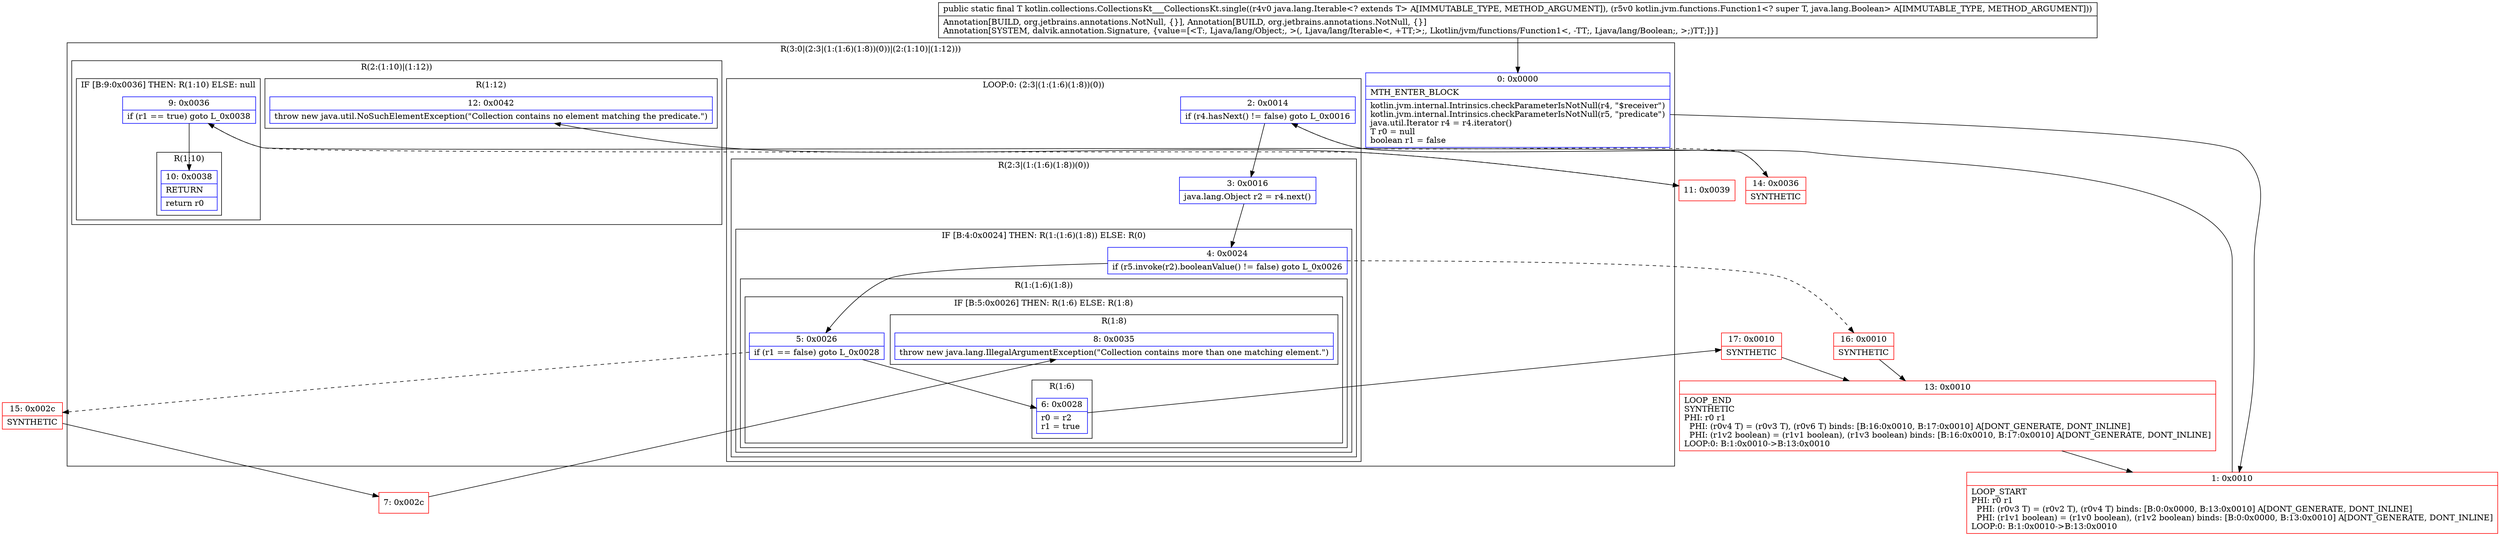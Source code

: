 digraph "CFG forkotlin.collections.CollectionsKt___CollectionsKt.single(Ljava\/lang\/Iterable;Lkotlin\/jvm\/functions\/Function1;)Ljava\/lang\/Object;" {
subgraph cluster_Region_873679635 {
label = "R(3:0|(2:3|(1:(1:6)(1:8))(0))|(2:(1:10)|(1:12)))";
node [shape=record,color=blue];
Node_0 [shape=record,label="{0\:\ 0x0000|MTH_ENTER_BLOCK\l|kotlin.jvm.internal.Intrinsics.checkParameterIsNotNull(r4, \"$receiver\")\lkotlin.jvm.internal.Intrinsics.checkParameterIsNotNull(r5, \"predicate\")\ljava.util.Iterator r4 = r4.iterator()\lT r0 = null\lboolean r1 = false\l}"];
subgraph cluster_LoopRegion_258389607 {
label = "LOOP:0: (2:3|(1:(1:6)(1:8))(0))";
node [shape=record,color=blue];
Node_2 [shape=record,label="{2\:\ 0x0014|if (r4.hasNext() != false) goto L_0x0016\l}"];
subgraph cluster_Region_1094690348 {
label = "R(2:3|(1:(1:6)(1:8))(0))";
node [shape=record,color=blue];
Node_3 [shape=record,label="{3\:\ 0x0016|java.lang.Object r2 = r4.next()\l}"];
subgraph cluster_IfRegion_213968098 {
label = "IF [B:4:0x0024] THEN: R(1:(1:6)(1:8)) ELSE: R(0)";
node [shape=record,color=blue];
Node_4 [shape=record,label="{4\:\ 0x0024|if (r5.invoke(r2).booleanValue() != false) goto L_0x0026\l}"];
subgraph cluster_Region_1323313270 {
label = "R(1:(1:6)(1:8))";
node [shape=record,color=blue];
subgraph cluster_IfRegion_75673194 {
label = "IF [B:5:0x0026] THEN: R(1:6) ELSE: R(1:8)";
node [shape=record,color=blue];
Node_5 [shape=record,label="{5\:\ 0x0026|if (r1 == false) goto L_0x0028\l}"];
subgraph cluster_Region_1317766725 {
label = "R(1:6)";
node [shape=record,color=blue];
Node_6 [shape=record,label="{6\:\ 0x0028|r0 = r2\lr1 = true\l}"];
}
subgraph cluster_Region_1955555907 {
label = "R(1:8)";
node [shape=record,color=blue];
Node_8 [shape=record,label="{8\:\ 0x0035|throw new java.lang.IllegalArgumentException(\"Collection contains more than one matching element.\")\l}"];
}
}
}
subgraph cluster_Region_1220389944 {
label = "R(0)";
node [shape=record,color=blue];
}
}
}
}
subgraph cluster_Region_1137817145 {
label = "R(2:(1:10)|(1:12))";
node [shape=record,color=blue];
subgraph cluster_IfRegion_719795770 {
label = "IF [B:9:0x0036] THEN: R(1:10) ELSE: null";
node [shape=record,color=blue];
Node_9 [shape=record,label="{9\:\ 0x0036|if (r1 == true) goto L_0x0038\l}"];
subgraph cluster_Region_721282200 {
label = "R(1:10)";
node [shape=record,color=blue];
Node_10 [shape=record,label="{10\:\ 0x0038|RETURN\l|return r0\l}"];
}
}
subgraph cluster_Region_213751213 {
label = "R(1:12)";
node [shape=record,color=blue];
Node_12 [shape=record,label="{12\:\ 0x0042|throw new java.util.NoSuchElementException(\"Collection contains no element matching the predicate.\")\l}"];
}
}
}
Node_1 [shape=record,color=red,label="{1\:\ 0x0010|LOOP_START\lPHI: r0 r1 \l  PHI: (r0v3 T) = (r0v2 T), (r0v4 T) binds: [B:0:0x0000, B:13:0x0010] A[DONT_GENERATE, DONT_INLINE]\l  PHI: (r1v1 boolean) = (r1v0 boolean), (r1v2 boolean) binds: [B:0:0x0000, B:13:0x0010] A[DONT_GENERATE, DONT_INLINE]\lLOOP:0: B:1:0x0010\-\>B:13:0x0010\l}"];
Node_7 [shape=record,color=red,label="{7\:\ 0x002c}"];
Node_11 [shape=record,color=red,label="{11\:\ 0x0039}"];
Node_13 [shape=record,color=red,label="{13\:\ 0x0010|LOOP_END\lSYNTHETIC\lPHI: r0 r1 \l  PHI: (r0v4 T) = (r0v3 T), (r0v6 T) binds: [B:16:0x0010, B:17:0x0010] A[DONT_GENERATE, DONT_INLINE]\l  PHI: (r1v2 boolean) = (r1v1 boolean), (r1v3 boolean) binds: [B:16:0x0010, B:17:0x0010] A[DONT_GENERATE, DONT_INLINE]\lLOOP:0: B:1:0x0010\-\>B:13:0x0010\l}"];
Node_14 [shape=record,color=red,label="{14\:\ 0x0036|SYNTHETIC\l}"];
Node_15 [shape=record,color=red,label="{15\:\ 0x002c|SYNTHETIC\l}"];
Node_16 [shape=record,color=red,label="{16\:\ 0x0010|SYNTHETIC\l}"];
Node_17 [shape=record,color=red,label="{17\:\ 0x0010|SYNTHETIC\l}"];
MethodNode[shape=record,label="{public static final T kotlin.collections.CollectionsKt___CollectionsKt.single((r4v0 java.lang.Iterable\<? extends T\> A[IMMUTABLE_TYPE, METHOD_ARGUMENT]), (r5v0 kotlin.jvm.functions.Function1\<? super T, java.lang.Boolean\> A[IMMUTABLE_TYPE, METHOD_ARGUMENT]))  | Annotation[BUILD, org.jetbrains.annotations.NotNull, \{\}], Annotation[BUILD, org.jetbrains.annotations.NotNull, \{\}]\lAnnotation[SYSTEM, dalvik.annotation.Signature, \{value=[\<T:, Ljava\/lang\/Object;, \>(, Ljava\/lang\/Iterable\<, +TT;\>;, Lkotlin\/jvm\/functions\/Function1\<, \-TT;, Ljava\/lang\/Boolean;, \>;)TT;]\}]\l}"];
MethodNode -> Node_0;
Node_0 -> Node_1;
Node_2 -> Node_3;
Node_2 -> Node_14[style=dashed];
Node_3 -> Node_4;
Node_4 -> Node_5;
Node_4 -> Node_16[style=dashed];
Node_5 -> Node_6;
Node_5 -> Node_15[style=dashed];
Node_6 -> Node_17;
Node_9 -> Node_10;
Node_9 -> Node_11[style=dashed];
Node_1 -> Node_2;
Node_7 -> Node_8;
Node_11 -> Node_12;
Node_13 -> Node_1;
Node_14 -> Node_9;
Node_15 -> Node_7;
Node_16 -> Node_13;
Node_17 -> Node_13;
}

